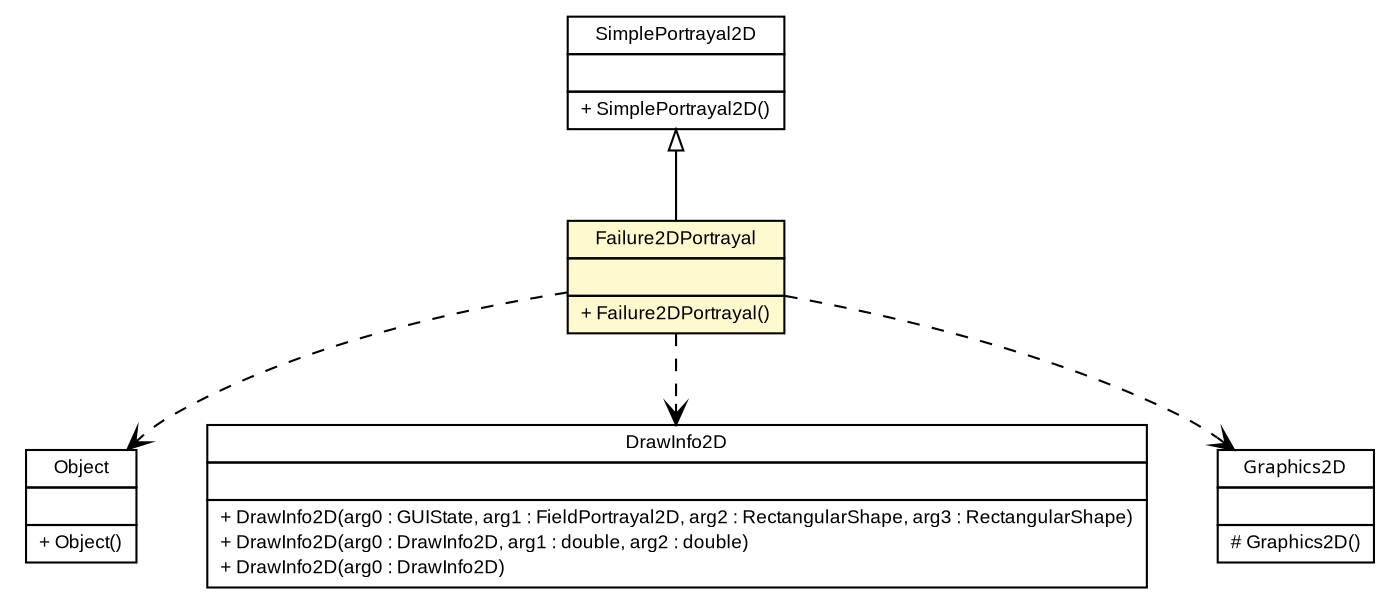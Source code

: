 #!/usr/local/bin/dot
#
# Class diagram 
# Generated by UMLGraph version 5.1 (http://www.umlgraph.org/)
#

digraph G {
	edge [fontname="arial",fontsize=10,labelfontname="arial",labelfontsize=10];
	node [fontname="arial",fontsize=10,shape=plaintext];
	nodesep=0.25;
	ranksep=0.5;
	// es.upm.dit.gsi.shanks.model.event.failiure.portrayal.Failure2DPortrayal
	c5965 [label=<<table title="es.upm.dit.gsi.shanks.model.event.failiure.portrayal.Failure2DPortrayal" border="0" cellborder="1" cellspacing="0" cellpadding="2" port="p" bgcolor="lemonChiffon" href="./Failure2DPortrayal.html">
		<tr><td><table border="0" cellspacing="0" cellpadding="1">
<tr><td align="center" balign="center"> Failure2DPortrayal </td></tr>
		</table></td></tr>
		<tr><td><table border="0" cellspacing="0" cellpadding="1">
<tr><td align="left" balign="left">  </td></tr>
		</table></td></tr>
		<tr><td><table border="0" cellspacing="0" cellpadding="1">
<tr><td align="left" balign="left"> + Failure2DPortrayal() </td></tr>
		</table></td></tr>
		</table>>, fontname="arial", fontcolor="black", fontsize=9.0];
	//es.upm.dit.gsi.shanks.model.event.failiure.portrayal.Failure2DPortrayal extends sim.portrayal.SimplePortrayal2D
	c5996:p -> c5965:p [dir=back,arrowtail=empty];
	// es.upm.dit.gsi.shanks.model.event.failiure.portrayal.Failure2DPortrayal DEPEND java.lang.Object
	c5965:p -> c5997:p [taillabel="", label="", headlabel="", fontname="arial", fontcolor="black", fontsize=10.0, color="black", arrowhead=open, style=dashed];
	// es.upm.dit.gsi.shanks.model.event.failiure.portrayal.Failure2DPortrayal DEPEND sim.portrayal.DrawInfo2D
	c5965:p -> c5998:p [taillabel="", label="", headlabel="", fontname="arial", fontcolor="black", fontsize=10.0, color="black", arrowhead=open, style=dashed];
	// es.upm.dit.gsi.shanks.model.event.failiure.portrayal.Failure2DPortrayal DEPEND java.awt.Graphics2D
	c5965:p -> c5999:p [taillabel="", label="", headlabel="", fontname="arial", fontcolor="black", fontsize=10.0, color="black", arrowhead=open, style=dashed];
	// java.awt.Graphics2D
	c5999 [label=<<table title="java.awt.Graphics2D" border="0" cellborder="1" cellspacing="0" cellpadding="2" port="p" href="http://java.sun.com/j2se/1.4.2/docs/api/java/awt/Graphics2D.html">
		<tr><td><table border="0" cellspacing="0" cellpadding="1">
<tr><td align="center" balign="center"><font face="ariali"> Graphics2D </font></td></tr>
		</table></td></tr>
		<tr><td><table border="0" cellspacing="0" cellpadding="1">
<tr><td align="left" balign="left">  </td></tr>
		</table></td></tr>
		<tr><td><table border="0" cellspacing="0" cellpadding="1">
<tr><td align="left" balign="left"> # Graphics2D() </td></tr>
		</table></td></tr>
		</table>>, fontname="arial", fontcolor="black", fontsize=9.0];
	// sim.portrayal.SimplePortrayal2D
	c5996 [label=<<table title="sim.portrayal.SimplePortrayal2D" border="0" cellborder="1" cellspacing="0" cellpadding="2" port="p" href="http://java.sun.com/j2se/1.4.2/docs/api/sim/portrayal/SimplePortrayal2D.html">
		<tr><td><table border="0" cellspacing="0" cellpadding="1">
<tr><td align="center" balign="center"> SimplePortrayal2D </td></tr>
		</table></td></tr>
		<tr><td><table border="0" cellspacing="0" cellpadding="1">
<tr><td align="left" balign="left">  </td></tr>
		</table></td></tr>
		<tr><td><table border="0" cellspacing="0" cellpadding="1">
<tr><td align="left" balign="left"> + SimplePortrayal2D() </td></tr>
		</table></td></tr>
		</table>>, fontname="arial", fontcolor="black", fontsize=9.0];
	// sim.portrayal.DrawInfo2D
	c5998 [label=<<table title="sim.portrayal.DrawInfo2D" border="0" cellborder="1" cellspacing="0" cellpadding="2" port="p" href="http://java.sun.com/j2se/1.4.2/docs/api/sim/portrayal/DrawInfo2D.html">
		<tr><td><table border="0" cellspacing="0" cellpadding="1">
<tr><td align="center" balign="center"> DrawInfo2D </td></tr>
		</table></td></tr>
		<tr><td><table border="0" cellspacing="0" cellpadding="1">
<tr><td align="left" balign="left">  </td></tr>
		</table></td></tr>
		<tr><td><table border="0" cellspacing="0" cellpadding="1">
<tr><td align="left" balign="left"> + DrawInfo2D(arg0 : GUIState, arg1 : FieldPortrayal2D, arg2 : RectangularShape, arg3 : RectangularShape) </td></tr>
<tr><td align="left" balign="left"> + DrawInfo2D(arg0 : DrawInfo2D, arg1 : double, arg2 : double) </td></tr>
<tr><td align="left" balign="left"> + DrawInfo2D(arg0 : DrawInfo2D) </td></tr>
		</table></td></tr>
		</table>>, fontname="arial", fontcolor="black", fontsize=9.0];
	// java.lang.Object
	c5997 [label=<<table title="java.lang.Object" border="0" cellborder="1" cellspacing="0" cellpadding="2" port="p" href="http://java.sun.com/j2se/1.4.2/docs/api/java/lang/Object.html">
		<tr><td><table border="0" cellspacing="0" cellpadding="1">
<tr><td align="center" balign="center"> Object </td></tr>
		</table></td></tr>
		<tr><td><table border="0" cellspacing="0" cellpadding="1">
<tr><td align="left" balign="left">  </td></tr>
		</table></td></tr>
		<tr><td><table border="0" cellspacing="0" cellpadding="1">
<tr><td align="left" balign="left"> + Object() </td></tr>
		</table></td></tr>
		</table>>, fontname="arial", fontcolor="black", fontsize=9.0];
}

